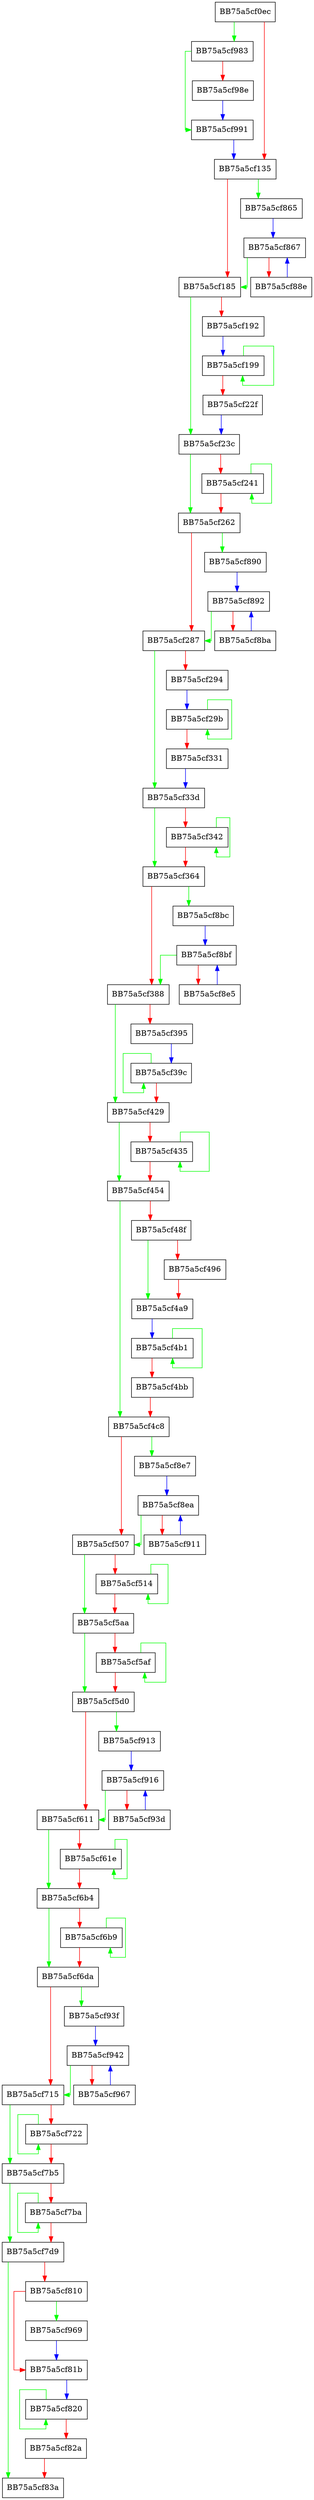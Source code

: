 digraph GetExtendedKcrcs {
  node [shape="box"];
  graph [splines=ortho];
  BB75a5cf0ec -> BB75a5cf983 [color="green"];
  BB75a5cf0ec -> BB75a5cf135 [color="red"];
  BB75a5cf135 -> BB75a5cf865 [color="green"];
  BB75a5cf135 -> BB75a5cf185 [color="red"];
  BB75a5cf185 -> BB75a5cf23c [color="green"];
  BB75a5cf185 -> BB75a5cf192 [color="red"];
  BB75a5cf192 -> BB75a5cf199 [color="blue"];
  BB75a5cf199 -> BB75a5cf199 [color="green"];
  BB75a5cf199 -> BB75a5cf22f [color="red"];
  BB75a5cf22f -> BB75a5cf23c [color="blue"];
  BB75a5cf23c -> BB75a5cf262 [color="green"];
  BB75a5cf23c -> BB75a5cf241 [color="red"];
  BB75a5cf241 -> BB75a5cf241 [color="green"];
  BB75a5cf241 -> BB75a5cf262 [color="red"];
  BB75a5cf262 -> BB75a5cf890 [color="green"];
  BB75a5cf262 -> BB75a5cf287 [color="red"];
  BB75a5cf287 -> BB75a5cf33d [color="green"];
  BB75a5cf287 -> BB75a5cf294 [color="red"];
  BB75a5cf294 -> BB75a5cf29b [color="blue"];
  BB75a5cf29b -> BB75a5cf29b [color="green"];
  BB75a5cf29b -> BB75a5cf331 [color="red"];
  BB75a5cf331 -> BB75a5cf33d [color="blue"];
  BB75a5cf33d -> BB75a5cf364 [color="green"];
  BB75a5cf33d -> BB75a5cf342 [color="red"];
  BB75a5cf342 -> BB75a5cf342 [color="green"];
  BB75a5cf342 -> BB75a5cf364 [color="red"];
  BB75a5cf364 -> BB75a5cf8bc [color="green"];
  BB75a5cf364 -> BB75a5cf388 [color="red"];
  BB75a5cf388 -> BB75a5cf429 [color="green"];
  BB75a5cf388 -> BB75a5cf395 [color="red"];
  BB75a5cf395 -> BB75a5cf39c [color="blue"];
  BB75a5cf39c -> BB75a5cf39c [color="green"];
  BB75a5cf39c -> BB75a5cf429 [color="red"];
  BB75a5cf429 -> BB75a5cf454 [color="green"];
  BB75a5cf429 -> BB75a5cf435 [color="red"];
  BB75a5cf435 -> BB75a5cf435 [color="green"];
  BB75a5cf435 -> BB75a5cf454 [color="red"];
  BB75a5cf454 -> BB75a5cf4c8 [color="green"];
  BB75a5cf454 -> BB75a5cf48f [color="red"];
  BB75a5cf48f -> BB75a5cf4a9 [color="green"];
  BB75a5cf48f -> BB75a5cf496 [color="red"];
  BB75a5cf496 -> BB75a5cf4a9 [color="red"];
  BB75a5cf4a9 -> BB75a5cf4b1 [color="blue"];
  BB75a5cf4b1 -> BB75a5cf4b1 [color="green"];
  BB75a5cf4b1 -> BB75a5cf4bb [color="red"];
  BB75a5cf4bb -> BB75a5cf4c8 [color="red"];
  BB75a5cf4c8 -> BB75a5cf8e7 [color="green"];
  BB75a5cf4c8 -> BB75a5cf507 [color="red"];
  BB75a5cf507 -> BB75a5cf5aa [color="green"];
  BB75a5cf507 -> BB75a5cf514 [color="red"];
  BB75a5cf514 -> BB75a5cf514 [color="green"];
  BB75a5cf514 -> BB75a5cf5aa [color="red"];
  BB75a5cf5aa -> BB75a5cf5d0 [color="green"];
  BB75a5cf5aa -> BB75a5cf5af [color="red"];
  BB75a5cf5af -> BB75a5cf5af [color="green"];
  BB75a5cf5af -> BB75a5cf5d0 [color="red"];
  BB75a5cf5d0 -> BB75a5cf913 [color="green"];
  BB75a5cf5d0 -> BB75a5cf611 [color="red"];
  BB75a5cf611 -> BB75a5cf6b4 [color="green"];
  BB75a5cf611 -> BB75a5cf61e [color="red"];
  BB75a5cf61e -> BB75a5cf61e [color="green"];
  BB75a5cf61e -> BB75a5cf6b4 [color="red"];
  BB75a5cf6b4 -> BB75a5cf6da [color="green"];
  BB75a5cf6b4 -> BB75a5cf6b9 [color="red"];
  BB75a5cf6b9 -> BB75a5cf6b9 [color="green"];
  BB75a5cf6b9 -> BB75a5cf6da [color="red"];
  BB75a5cf6da -> BB75a5cf93f [color="green"];
  BB75a5cf6da -> BB75a5cf715 [color="red"];
  BB75a5cf715 -> BB75a5cf7b5 [color="green"];
  BB75a5cf715 -> BB75a5cf722 [color="red"];
  BB75a5cf722 -> BB75a5cf722 [color="green"];
  BB75a5cf722 -> BB75a5cf7b5 [color="red"];
  BB75a5cf7b5 -> BB75a5cf7d9 [color="green"];
  BB75a5cf7b5 -> BB75a5cf7ba [color="red"];
  BB75a5cf7ba -> BB75a5cf7ba [color="green"];
  BB75a5cf7ba -> BB75a5cf7d9 [color="red"];
  BB75a5cf7d9 -> BB75a5cf83a [color="green"];
  BB75a5cf7d9 -> BB75a5cf810 [color="red"];
  BB75a5cf810 -> BB75a5cf969 [color="green"];
  BB75a5cf810 -> BB75a5cf81b [color="red"];
  BB75a5cf81b -> BB75a5cf820 [color="blue"];
  BB75a5cf820 -> BB75a5cf820 [color="green"];
  BB75a5cf820 -> BB75a5cf82a [color="red"];
  BB75a5cf82a -> BB75a5cf83a [color="red"];
  BB75a5cf865 -> BB75a5cf867 [color="blue"];
  BB75a5cf867 -> BB75a5cf185 [color="green"];
  BB75a5cf867 -> BB75a5cf88e [color="red"];
  BB75a5cf88e -> BB75a5cf867 [color="blue"];
  BB75a5cf890 -> BB75a5cf892 [color="blue"];
  BB75a5cf892 -> BB75a5cf287 [color="green"];
  BB75a5cf892 -> BB75a5cf8ba [color="red"];
  BB75a5cf8ba -> BB75a5cf892 [color="blue"];
  BB75a5cf8bc -> BB75a5cf8bf [color="blue"];
  BB75a5cf8bf -> BB75a5cf388 [color="green"];
  BB75a5cf8bf -> BB75a5cf8e5 [color="red"];
  BB75a5cf8e5 -> BB75a5cf8bf [color="blue"];
  BB75a5cf8e7 -> BB75a5cf8ea [color="blue"];
  BB75a5cf8ea -> BB75a5cf507 [color="green"];
  BB75a5cf8ea -> BB75a5cf911 [color="red"];
  BB75a5cf911 -> BB75a5cf8ea [color="blue"];
  BB75a5cf913 -> BB75a5cf916 [color="blue"];
  BB75a5cf916 -> BB75a5cf611 [color="green"];
  BB75a5cf916 -> BB75a5cf93d [color="red"];
  BB75a5cf93d -> BB75a5cf916 [color="blue"];
  BB75a5cf93f -> BB75a5cf942 [color="blue"];
  BB75a5cf942 -> BB75a5cf715 [color="green"];
  BB75a5cf942 -> BB75a5cf967 [color="red"];
  BB75a5cf967 -> BB75a5cf942 [color="blue"];
  BB75a5cf969 -> BB75a5cf81b [color="blue"];
  BB75a5cf983 -> BB75a5cf991 [color="green"];
  BB75a5cf983 -> BB75a5cf98e [color="red"];
  BB75a5cf98e -> BB75a5cf991 [color="blue"];
  BB75a5cf991 -> BB75a5cf135 [color="blue"];
}